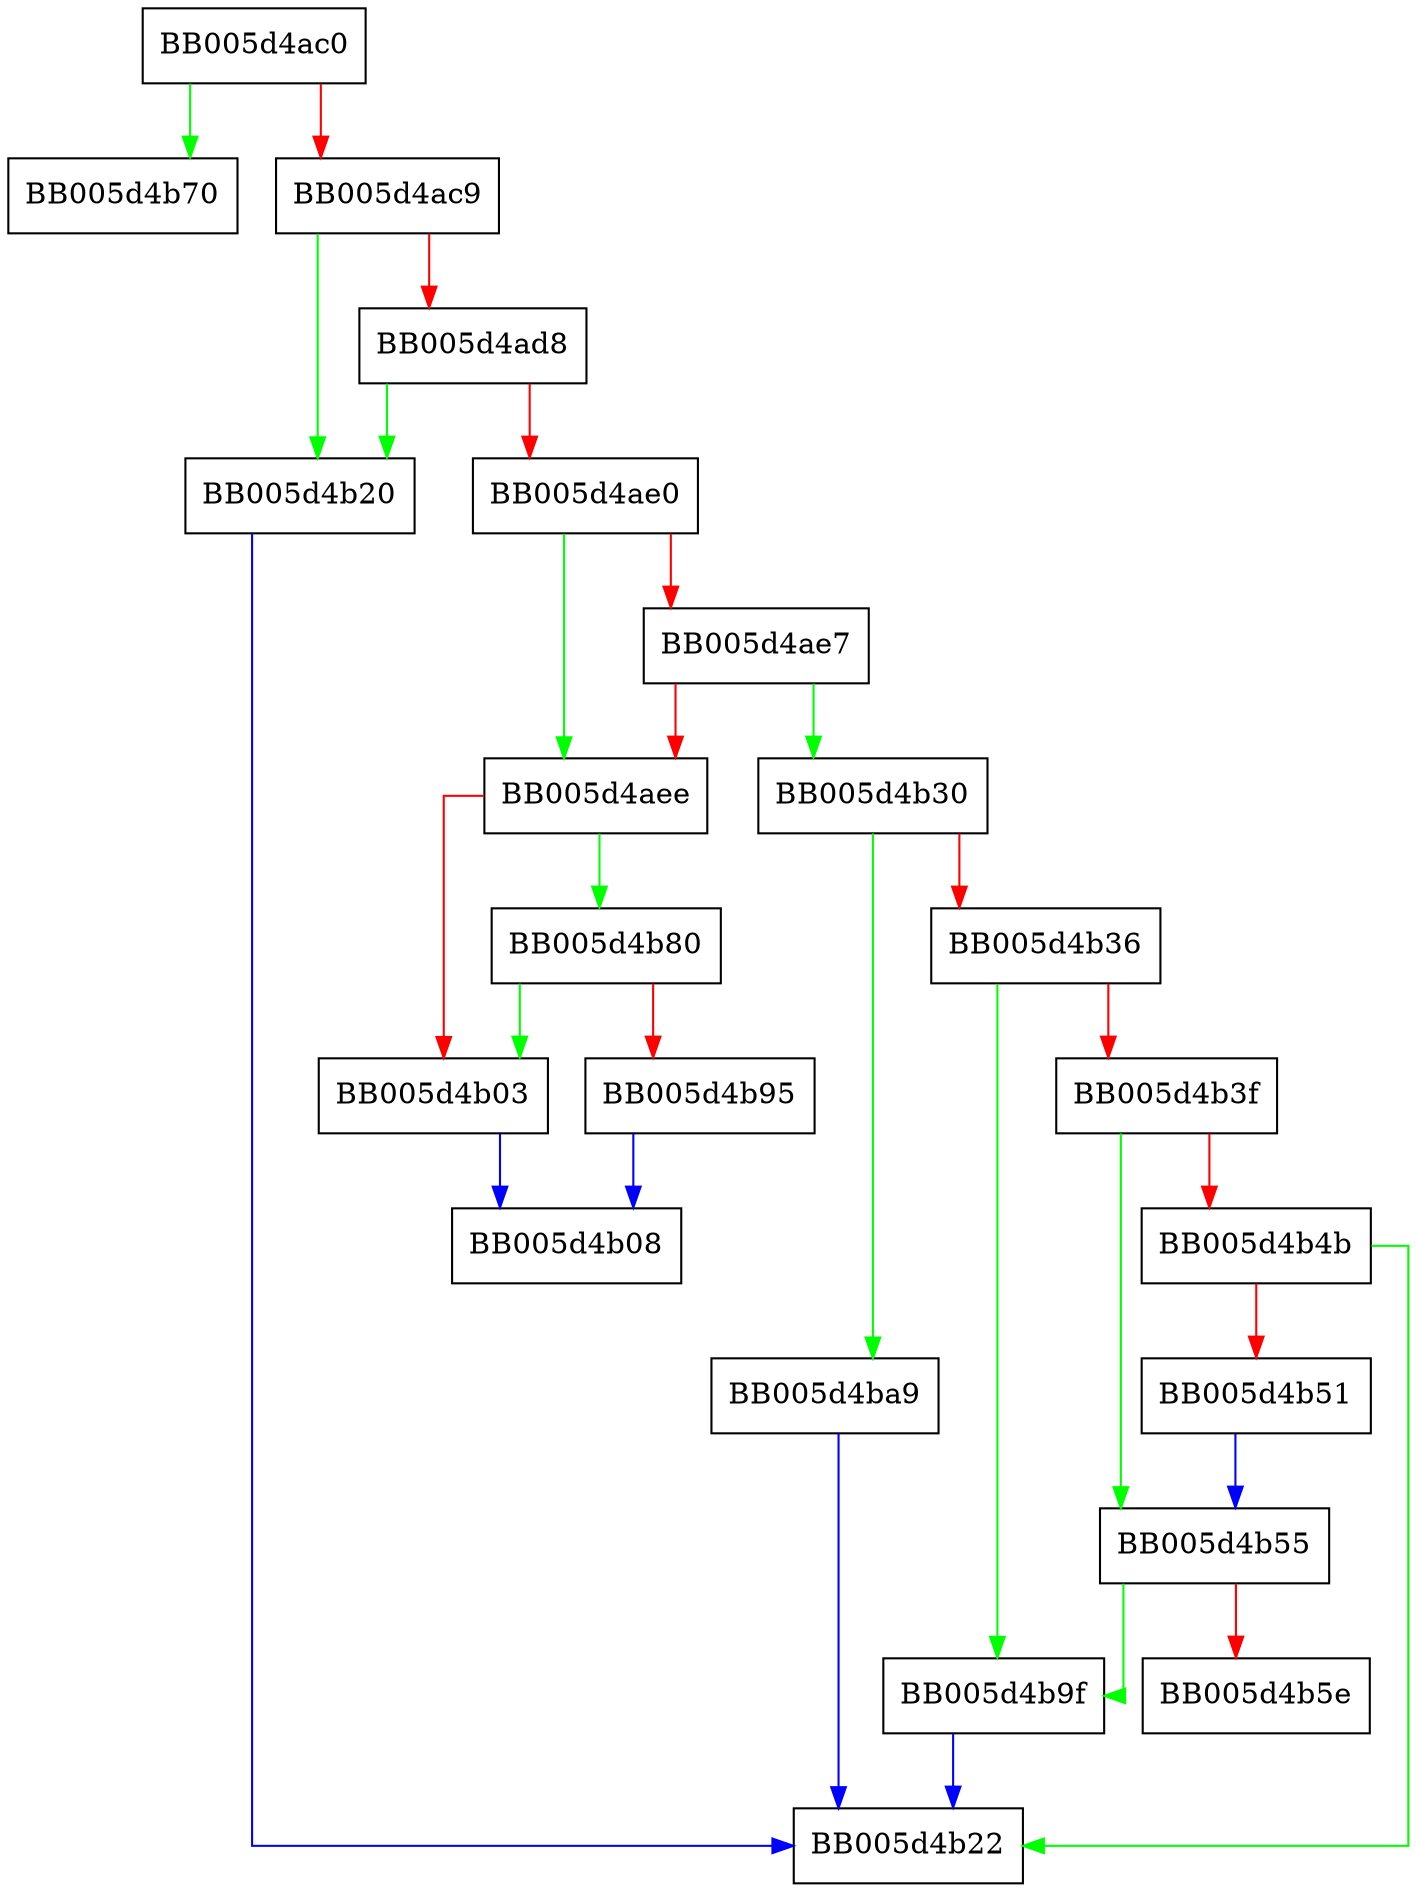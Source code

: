 digraph EVP_PKEY_cmp {
  node [shape="box"];
  graph [splines=ortho];
  BB005d4ac0 -> BB005d4b70 [color="green"];
  BB005d4ac0 -> BB005d4ac9 [color="red"];
  BB005d4ac9 -> BB005d4b20 [color="green"];
  BB005d4ac9 -> BB005d4ad8 [color="red"];
  BB005d4ad8 -> BB005d4b20 [color="green"];
  BB005d4ad8 -> BB005d4ae0 [color="red"];
  BB005d4ae0 -> BB005d4aee [color="green"];
  BB005d4ae0 -> BB005d4ae7 [color="red"];
  BB005d4ae7 -> BB005d4b30 [color="green"];
  BB005d4ae7 -> BB005d4aee [color="red"];
  BB005d4aee -> BB005d4b80 [color="green"];
  BB005d4aee -> BB005d4b03 [color="red"];
  BB005d4b03 -> BB005d4b08 [color="blue"];
  BB005d4b20 -> BB005d4b22 [color="blue"];
  BB005d4b30 -> BB005d4ba9 [color="green"];
  BB005d4b30 -> BB005d4b36 [color="red"];
  BB005d4b36 -> BB005d4b9f [color="green"];
  BB005d4b36 -> BB005d4b3f [color="red"];
  BB005d4b3f -> BB005d4b55 [color="green"];
  BB005d4b3f -> BB005d4b4b [color="red"];
  BB005d4b4b -> BB005d4b22 [color="green"];
  BB005d4b4b -> BB005d4b51 [color="red"];
  BB005d4b51 -> BB005d4b55 [color="blue"];
  BB005d4b55 -> BB005d4b9f [color="green"];
  BB005d4b55 -> BB005d4b5e [color="red"];
  BB005d4b80 -> BB005d4b03 [color="green"];
  BB005d4b80 -> BB005d4b95 [color="red"];
  BB005d4b95 -> BB005d4b08 [color="blue"];
  BB005d4b9f -> BB005d4b22 [color="blue"];
  BB005d4ba9 -> BB005d4b22 [color="blue"];
}